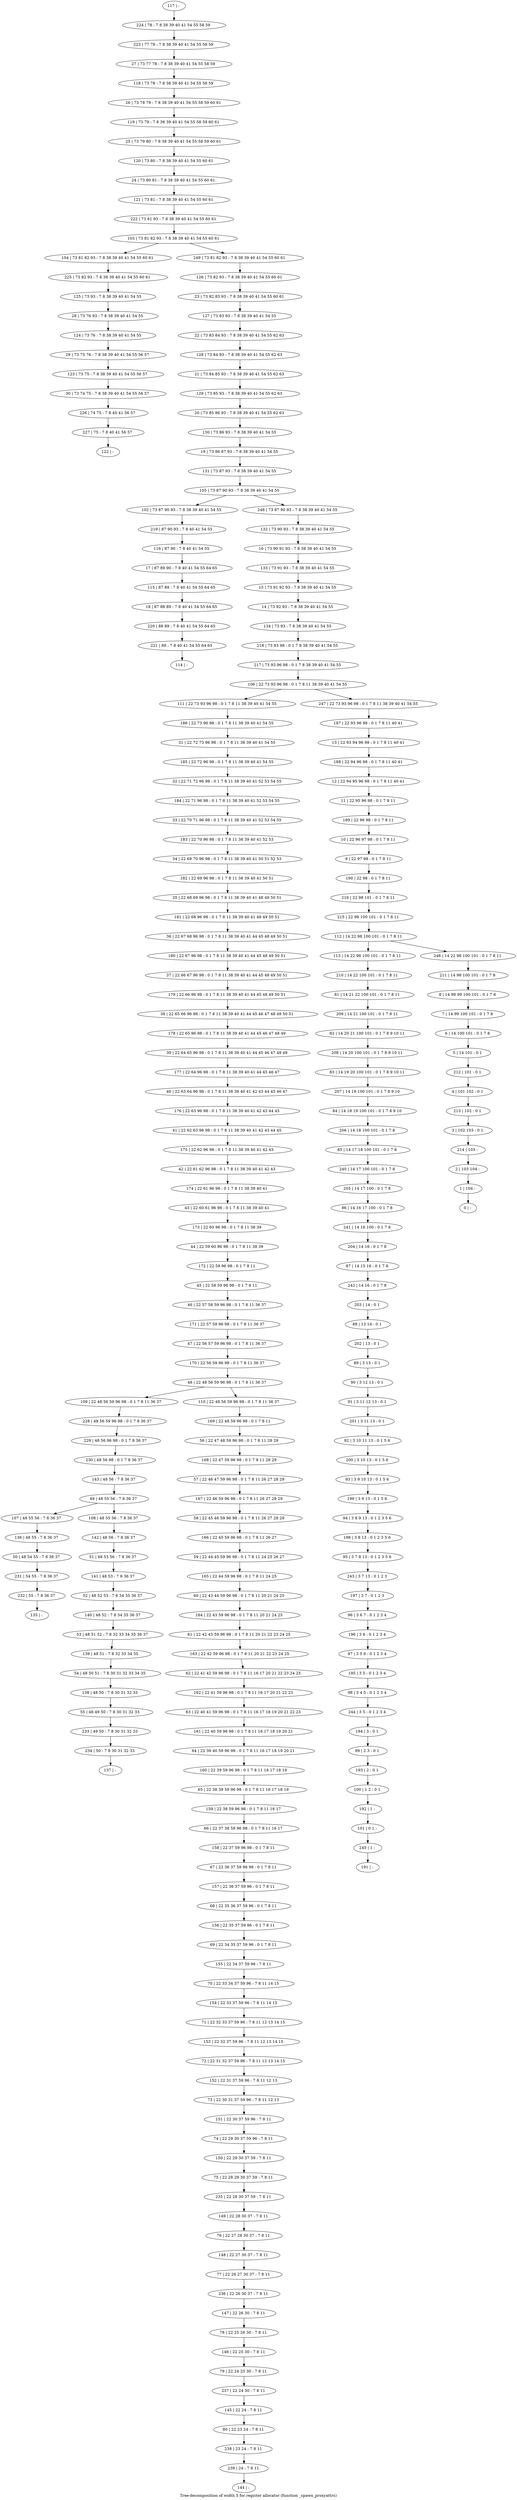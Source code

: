 digraph G {
graph [label="Tree-decomposition of width 5 for register allocator (function _spawn_proxyattrs)"]
0[label="0 | : "];
1[label="1 | 104 : "];
2[label="2 | 103 104 : "];
3[label="3 | 102 103 : 0 1 "];
4[label="4 | 101 102 : 0 1 "];
5[label="5 | 14 101 : 0 1 "];
6[label="6 | 14 100 101 : 0 1 7 8 "];
7[label="7 | 14 99 100 101 : 0 1 7 8 "];
8[label="8 | 14 98 99 100 101 : 0 1 7 8 "];
9[label="9 | 22 97 98 : 0 1 7 8 11 "];
10[label="10 | 22 96 97 98 : 0 1 7 8 11 "];
11[label="11 | 22 95 96 98 : 0 1 7 8 11 "];
12[label="12 | 22 94 95 96 98 : 0 1 7 8 11 40 41 "];
13[label="13 | 22 93 94 96 98 : 0 1 7 8 11 40 41 "];
14[label="14 | 73 92 93 : 7 8 38 39 40 41 54 55 "];
15[label="15 | 73 91 92 93 : 7 8 38 39 40 41 54 55 "];
16[label="16 | 73 90 91 93 : 7 8 38 39 40 41 54 55 "];
17[label="17 | 87 89 90 : 7 8 40 41 54 55 64 65 "];
18[label="18 | 87 88 89 : 7 8 40 41 54 55 64 65 "];
19[label="19 | 73 86 87 93 : 7 8 38 39 40 41 54 55 "];
20[label="20 | 73 85 86 93 : 7 8 38 39 40 41 54 55 62 63 "];
21[label="21 | 73 84 85 93 : 7 8 38 39 40 41 54 55 62 63 "];
22[label="22 | 73 83 84 93 : 7 8 38 39 40 41 54 55 62 63 "];
23[label="23 | 73 82 83 93 : 7 8 38 39 40 41 54 55 60 61 "];
24[label="24 | 73 80 81 : 7 8 38 39 40 41 54 55 60 61 "];
25[label="25 | 73 79 80 : 7 8 38 39 40 41 54 55 58 59 60 61 "];
26[label="26 | 73 78 79 : 7 8 38 39 40 41 54 55 58 59 60 61 "];
27[label="27 | 73 77 78 : 7 8 38 39 40 41 54 55 58 59 "];
28[label="28 | 73 76 93 : 7 8 38 39 40 41 54 55 "];
29[label="29 | 73 75 76 : 7 8 38 39 40 41 54 55 56 57 "];
30[label="30 | 73 74 75 : 7 8 38 39 40 41 54 55 56 57 "];
31[label="31 | 22 72 73 96 98 : 0 1 7 8 11 38 39 40 41 54 55 "];
32[label="32 | 22 71 72 96 98 : 0 1 7 8 11 38 39 40 41 52 53 54 55 "];
33[label="33 | 22 70 71 96 98 : 0 1 7 8 11 38 39 40 41 52 53 54 55 "];
34[label="34 | 22 69 70 96 98 : 0 1 7 8 11 38 39 40 41 50 51 52 53 "];
35[label="35 | 22 68 69 96 98 : 0 1 7 8 11 38 39 40 41 48 49 50 51 "];
36[label="36 | 22 67 68 96 98 : 0 1 7 8 11 38 39 40 41 44 45 48 49 50 51 "];
37[label="37 | 22 66 67 96 98 : 0 1 7 8 11 38 39 40 41 44 45 48 49 50 51 "];
38[label="38 | 22 65 66 96 98 : 0 1 7 8 11 38 39 40 41 44 45 46 47 48 49 50 51 "];
39[label="39 | 22 64 65 96 98 : 0 1 7 8 11 38 39 40 41 44 45 46 47 48 49 "];
40[label="40 | 22 63 64 96 98 : 0 1 7 8 11 38 39 40 41 42 43 44 45 46 47 "];
41[label="41 | 22 62 63 96 98 : 0 1 7 8 11 38 39 40 41 42 43 44 45 "];
42[label="42 | 22 61 62 96 98 : 0 1 7 8 11 38 39 40 41 42 43 "];
43[label="43 | 22 60 61 96 98 : 0 1 7 8 11 38 39 40 41 "];
44[label="44 | 22 59 60 96 98 : 0 1 7 8 11 38 39 "];
45[label="45 | 22 58 59 96 98 : 0 1 7 8 11 "];
46[label="46 | 22 57 58 59 96 98 : 0 1 7 8 11 36 37 "];
47[label="47 | 22 56 57 59 96 98 : 0 1 7 8 11 36 37 "];
48[label="48 | 22 48 56 59 96 98 : 0 1 7 8 11 36 37 "];
49[label="49 | 48 55 56 : 7 8 36 37 "];
50[label="50 | 48 54 55 : 7 8 36 37 "];
51[label="51 | 48 53 56 : 7 8 36 37 "];
52[label="52 | 48 52 53 : 7 8 34 35 36 37 "];
53[label="53 | 48 51 52 : 7 8 32 33 34 35 36 37 "];
54[label="54 | 48 50 51 : 7 8 30 31 32 33 34 35 "];
55[label="55 | 48 49 50 : 7 8 30 31 32 33 "];
56[label="56 | 22 47 48 59 96 98 : 0 1 7 8 11 28 29 "];
57[label="57 | 22 46 47 59 96 98 : 0 1 7 8 11 26 27 28 29 "];
58[label="58 | 22 45 46 59 96 98 : 0 1 7 8 11 26 27 28 29 "];
59[label="59 | 22 44 45 59 96 98 : 0 1 7 8 11 24 25 26 27 "];
60[label="60 | 22 43 44 59 96 98 : 0 1 7 8 11 20 21 24 25 "];
61[label="61 | 22 42 43 59 96 98 : 0 1 7 8 11 20 21 22 23 24 25 "];
62[label="62 | 22 41 42 59 96 98 : 0 1 7 8 11 16 17 20 21 22 23 24 25 "];
63[label="63 | 22 40 41 59 96 98 : 0 1 7 8 11 16 17 18 19 20 21 22 23 "];
64[label="64 | 22 39 40 59 96 98 : 0 1 7 8 11 16 17 18 19 20 21 "];
65[label="65 | 22 38 39 59 96 98 : 0 1 7 8 11 16 17 18 19 "];
66[label="66 | 22 37 38 59 96 98 : 0 1 7 8 11 16 17 "];
67[label="67 | 22 36 37 59 96 98 : 0 1 7 8 11 "];
68[label="68 | 22 35 36 37 59 96 : 0 1 7 8 11 "];
69[label="69 | 22 34 35 37 59 96 : 0 1 7 8 11 "];
70[label="70 | 22 33 34 37 59 96 : 7 8 11 14 15 "];
71[label="71 | 22 32 33 37 59 96 : 7 8 11 12 13 14 15 "];
72[label="72 | 22 31 32 37 59 96 : 7 8 11 12 13 14 15 "];
73[label="73 | 22 30 31 37 59 96 : 7 8 11 12 13 "];
74[label="74 | 22 29 30 37 59 96 : 7 8 11 "];
75[label="75 | 22 28 29 30 37 59 : 7 8 11 "];
76[label="76 | 22 27 28 30 37 : 7 8 11 "];
77[label="77 | 22 26 27 30 37 : 7 8 11 "];
78[label="78 | 22 25 26 30 : 7 8 11 "];
79[label="79 | 22 24 25 30 : 7 8 11 "];
80[label="80 | 22 23 24 : 7 8 11 "];
81[label="81 | 14 21 22 100 101 : 0 1 7 8 11 "];
82[label="82 | 14 20 21 100 101 : 0 1 7 8 9 10 11 "];
83[label="83 | 14 19 20 100 101 : 0 1 7 8 9 10 11 "];
84[label="84 | 14 18 19 100 101 : 0 1 7 8 9 10 "];
85[label="85 | 14 17 18 100 101 : 0 1 7 8 "];
86[label="86 | 14 16 17 100 : 0 1 7 8 "];
87[label="87 | 14 15 16 : 0 1 7 8 "];
88[label="88 | 13 14 : 0 1 "];
89[label="89 | 3 13 : 0 1 "];
90[label="90 | 3 12 13 : 0 1 "];
91[label="91 | 3 11 12 13 : 0 1 "];
92[label="92 | 3 10 11 13 : 0 1 5 6 "];
93[label="93 | 3 9 10 13 : 0 1 5 6 "];
94[label="94 | 3 8 9 13 : 0 1 2 3 5 6 "];
95[label="95 | 3 7 8 13 : 0 1 2 3 5 6 "];
96[label="96 | 3 6 7 : 0 1 2 3 4 "];
97[label="97 | 3 5 6 : 0 1 2 3 4 "];
98[label="98 | 3 4 5 : 0 1 2 3 4 "];
99[label="99 | 2 3 : 0 1 "];
100[label="100 | 1 2 : 0 1 "];
101[label="101 | 0 1 : "];
102[label="102 | 73 87 90 93 : 7 8 38 39 40 41 54 55 "];
103[label="103 | 73 81 82 93 : 7 8 38 39 40 41 54 55 60 61 "];
104[label="104 | 73 81 82 93 : 7 8 38 39 40 41 54 55 60 61 "];
105[label="105 | 73 87 90 93 : 7 8 38 39 40 41 54 55 "];
106[label="106 | 22 73 93 96 98 : 0 1 7 8 11 38 39 40 41 54 55 "];
107[label="107 | 48 55 56 : 7 8 36 37 "];
108[label="108 | 48 55 56 : 7 8 36 37 "];
109[label="109 | 22 48 56 59 96 98 : 0 1 7 8 11 36 37 "];
110[label="110 | 22 48 56 59 96 98 : 0 1 7 8 11 36 37 "];
111[label="111 | 22 73 93 96 98 : 0 1 7 8 11 38 39 40 41 54 55 "];
112[label="112 | 14 22 98 100 101 : 0 1 7 8 11 "];
113[label="113 | 14 22 98 100 101 : 0 1 7 8 11 "];
114[label="114 | : "];
115[label="115 | 87 89 : 7 8 40 41 54 55 64 65 "];
116[label="116 | 87 90 : 7 8 40 41 54 55 "];
117[label="117 | : "];
118[label="118 | 73 78 : 7 8 38 39 40 41 54 55 58 59 "];
119[label="119 | 73 79 : 7 8 38 39 40 41 54 55 58 59 60 61 "];
120[label="120 | 73 80 : 7 8 38 39 40 41 54 55 60 61 "];
121[label="121 | 73 81 : 7 8 38 39 40 41 54 55 60 61 "];
122[label="122 | : "];
123[label="123 | 73 75 : 7 8 38 39 40 41 54 55 56 57 "];
124[label="124 | 73 76 : 7 8 38 39 40 41 54 55 "];
125[label="125 | 73 93 : 7 8 38 39 40 41 54 55 "];
126[label="126 | 73 82 93 : 7 8 38 39 40 41 54 55 60 61 "];
127[label="127 | 73 83 93 : 7 8 38 39 40 41 54 55 "];
128[label="128 | 73 84 93 : 7 8 38 39 40 41 54 55 62 63 "];
129[label="129 | 73 85 93 : 7 8 38 39 40 41 54 55 62 63 "];
130[label="130 | 73 86 93 : 7 8 38 39 40 41 54 55 "];
131[label="131 | 73 87 93 : 7 8 38 39 40 41 54 55 "];
132[label="132 | 73 90 93 : 7 8 38 39 40 41 54 55 "];
133[label="133 | 73 91 93 : 7 8 38 39 40 41 54 55 "];
134[label="134 | 73 93 : 7 8 38 39 40 41 54 55 "];
135[label="135 | : "];
136[label="136 | 48 55 : 7 8 36 37 "];
137[label="137 | : "];
138[label="138 | 48 50 : 7 8 30 31 32 33 "];
139[label="139 | 48 51 : 7 8 32 33 34 35 "];
140[label="140 | 48 52 : 7 8 34 35 36 37 "];
141[label="141 | 48 53 : 7 8 36 37 "];
142[label="142 | 48 56 : 7 8 36 37 "];
143[label="143 | 48 56 : 7 8 36 37 "];
144[label="144 | : "];
145[label="145 | 22 24 : 7 8 11 "];
146[label="146 | 22 25 30 : 7 8 11 "];
147[label="147 | 22 26 30 : 7 8 11 "];
148[label="148 | 22 27 30 37 : 7 8 11 "];
149[label="149 | 22 28 30 37 : 7 8 11 "];
150[label="150 | 22 29 30 37 59 : 7 8 11 "];
151[label="151 | 22 30 37 59 96 : 7 8 11 "];
152[label="152 | 22 31 37 59 96 : 7 8 11 12 13 "];
153[label="153 | 22 32 37 59 96 : 7 8 11 12 13 14 15 "];
154[label="154 | 22 33 37 59 96 : 7 8 11 14 15 "];
155[label="155 | 22 34 37 59 96 : 7 8 11 "];
156[label="156 | 22 35 37 59 96 : 0 1 7 8 11 "];
157[label="157 | 22 36 37 59 96 : 0 1 7 8 11 "];
158[label="158 | 22 37 59 96 98 : 0 1 7 8 11 "];
159[label="159 | 22 38 59 96 98 : 0 1 7 8 11 16 17 "];
160[label="160 | 22 39 59 96 98 : 0 1 7 8 11 16 17 18 19 "];
161[label="161 | 22 40 59 96 98 : 0 1 7 8 11 16 17 18 19 20 21 "];
162[label="162 | 22 41 59 96 98 : 0 1 7 8 11 16 17 20 21 22 23 "];
163[label="163 | 22 42 59 96 98 : 0 1 7 8 11 20 21 22 23 24 25 "];
164[label="164 | 22 43 59 96 98 : 0 1 7 8 11 20 21 24 25 "];
165[label="165 | 22 44 59 96 98 : 0 1 7 8 11 24 25 "];
166[label="166 | 22 45 59 96 98 : 0 1 7 8 11 26 27 "];
167[label="167 | 22 46 59 96 98 : 0 1 7 8 11 26 27 28 29 "];
168[label="168 | 22 47 59 96 98 : 0 1 7 8 11 28 29 "];
169[label="169 | 22 48 59 96 98 : 0 1 7 8 11 "];
170[label="170 | 22 56 59 96 98 : 0 1 7 8 11 36 37 "];
171[label="171 | 22 57 59 96 98 : 0 1 7 8 11 36 37 "];
172[label="172 | 22 59 96 98 : 0 1 7 8 11 "];
173[label="173 | 22 60 96 98 : 0 1 7 8 11 38 39 "];
174[label="174 | 22 61 96 98 : 0 1 7 8 11 38 39 40 41 "];
175[label="175 | 22 62 96 98 : 0 1 7 8 11 38 39 40 41 42 43 "];
176[label="176 | 22 63 96 98 : 0 1 7 8 11 38 39 40 41 42 43 44 45 "];
177[label="177 | 22 64 96 98 : 0 1 7 8 11 38 39 40 41 44 45 46 47 "];
178[label="178 | 22 65 96 98 : 0 1 7 8 11 38 39 40 41 44 45 46 47 48 49 "];
179[label="179 | 22 66 96 98 : 0 1 7 8 11 38 39 40 41 44 45 48 49 50 51 "];
180[label="180 | 22 67 96 98 : 0 1 7 8 11 38 39 40 41 44 45 48 49 50 51 "];
181[label="181 | 22 68 96 98 : 0 1 7 8 11 38 39 40 41 48 49 50 51 "];
182[label="182 | 22 69 96 98 : 0 1 7 8 11 38 39 40 41 50 51 "];
183[label="183 | 22 70 96 98 : 0 1 7 8 11 38 39 40 41 52 53 "];
184[label="184 | 22 71 96 98 : 0 1 7 8 11 38 39 40 41 52 53 54 55 "];
185[label="185 | 22 72 96 98 : 0 1 7 8 11 38 39 40 41 54 55 "];
186[label="186 | 22 73 96 98 : 0 1 7 8 11 38 39 40 41 54 55 "];
187[label="187 | 22 93 96 98 : 0 1 7 8 11 40 41 "];
188[label="188 | 22 94 96 98 : 0 1 7 8 11 40 41 "];
189[label="189 | 22 96 98 : 0 1 7 8 11 "];
190[label="190 | 22 98 : 0 1 7 8 11 "];
191[label="191 | : "];
192[label="192 | 1 : "];
193[label="193 | 2 : 0 1 "];
194[label="194 | 3 : 0 1 "];
195[label="195 | 3 5 : 0 1 2 3 4 "];
196[label="196 | 3 6 : 0 1 2 3 4 "];
197[label="197 | 3 7 : 0 1 2 3 "];
198[label="198 | 3 8 13 : 0 1 2 3 5 6 "];
199[label="199 | 3 9 13 : 0 1 5 6 "];
200[label="200 | 3 10 13 : 0 1 5 6 "];
201[label="201 | 3 11 13 : 0 1 "];
202[label="202 | 13 : 0 1 "];
203[label="203 | 14 : 0 1 "];
204[label="204 | 14 16 : 0 1 7 8 "];
205[label="205 | 14 17 100 : 0 1 7 8 "];
206[label="206 | 14 18 100 101 : 0 1 7 8 "];
207[label="207 | 14 19 100 101 : 0 1 7 8 9 10 "];
208[label="208 | 14 20 100 101 : 0 1 7 8 9 10 11 "];
209[label="209 | 14 21 100 101 : 0 1 7 8 11 "];
210[label="210 | 14 22 100 101 : 0 1 7 8 11 "];
211[label="211 | 14 98 100 101 : 0 1 7 8 "];
212[label="212 | 101 : 0 1 "];
213[label="213 | 102 : 0 1 "];
214[label="214 | 103 : "];
215[label="215 | 22 98 100 101 : 0 1 7 8 11 "];
216[label="216 | 22 98 101 : 0 1 7 8 11 "];
217[label="217 | 73 93 96 98 : 0 1 7 8 38 39 40 41 54 55 "];
218[label="218 | 73 93 98 : 0 1 7 8 38 39 40 41 54 55 "];
219[label="219 | 87 90 93 : 7 8 40 41 54 55 "];
220[label="220 | 88 89 : 7 8 40 41 54 55 64 65 "];
221[label="221 | 89 : 7 8 40 41 54 55 64 65 "];
222[label="222 | 73 81 93 : 7 8 38 39 40 41 54 55 60 61 "];
223[label="223 | 77 78 : 7 8 38 39 40 41 54 55 58 59 "];
224[label="224 | 78 : 7 8 38 39 40 41 54 55 58 59 "];
225[label="225 | 73 82 93 : 7 8 38 39 40 41 54 55 60 61 "];
226[label="226 | 74 75 : 7 8 40 41 56 57 "];
227[label="227 | 75 : 7 8 40 41 56 57 "];
228[label="228 | 48 56 59 96 98 : 0 1 7 8 36 37 "];
229[label="229 | 48 56 96 98 : 0 1 7 8 36 37 "];
230[label="230 | 48 56 98 : 0 1 7 8 36 37 "];
231[label="231 | 54 55 : 7 8 36 37 "];
232[label="232 | 55 : 7 8 36 37 "];
233[label="233 | 49 50 : 7 8 30 31 32 33 "];
234[label="234 | 50 : 7 8 30 31 32 33 "];
235[label="235 | 22 28 30 37 59 : 7 8 11 "];
236[label="236 | 22 26 30 37 : 7 8 11 "];
237[label="237 | 22 24 30 : 7 8 11 "];
238[label="238 | 23 24 : 7 8 11 "];
239[label="239 | 24 : 7 8 11 "];
240[label="240 | 14 17 100 101 : 0 1 7 8 "];
241[label="241 | 14 16 100 : 0 1 7 8 "];
242[label="242 | 14 16 : 0 1 7 8 "];
243[label="243 | 3 7 13 : 0 1 2 3 "];
244[label="244 | 3 5 : 0 1 2 3 4 "];
245[label="245 | 1 : "];
246[label="246 | 14 22 98 100 101 : 0 1 7 8 11 "];
247[label="247 | 22 73 93 96 98 : 0 1 7 8 11 38 39 40 41 54 55 "];
248[label="248 | 73 87 90 93 : 7 8 38 39 40 41 54 55 "];
249[label="249 | 73 81 82 93 : 7 8 38 39 40 41 54 55 60 61 "];
45->46 ;
89->90 ;
90->91 ;
49->107 ;
49->108 ;
48->109 ;
48->110 ;
115->18 ;
17->115 ;
116->17 ;
123->30 ;
29->123 ;
124->29 ;
28->124 ;
125->28 ;
136->50 ;
107->136 ;
138->55 ;
54->138 ;
139->54 ;
53->139 ;
140->53 ;
52->140 ;
141->52 ;
51->141 ;
142->51 ;
108->142 ;
143->49 ;
145->80 ;
146->79 ;
78->146 ;
147->78 ;
148->77 ;
76->148 ;
149->76 ;
150->75 ;
74->150 ;
151->74 ;
73->151 ;
152->73 ;
72->152 ;
153->72 ;
71->153 ;
154->71 ;
70->154 ;
155->70 ;
69->155 ;
156->69 ;
68->156 ;
157->68 ;
67->157 ;
158->67 ;
66->158 ;
159->66 ;
65->159 ;
160->65 ;
64->160 ;
161->64 ;
63->161 ;
162->63 ;
62->162 ;
163->62 ;
61->163 ;
164->61 ;
60->164 ;
165->60 ;
59->165 ;
166->59 ;
58->166 ;
167->58 ;
57->167 ;
168->57 ;
56->168 ;
169->56 ;
110->169 ;
170->48 ;
47->170 ;
171->47 ;
46->171 ;
172->45 ;
44->172 ;
173->44 ;
43->173 ;
174->43 ;
42->174 ;
175->42 ;
41->175 ;
176->41 ;
40->176 ;
177->40 ;
39->177 ;
178->39 ;
38->178 ;
179->38 ;
37->179 ;
180->37 ;
36->180 ;
181->36 ;
35->181 ;
182->35 ;
34->182 ;
183->34 ;
33->183 ;
184->33 ;
32->184 ;
185->32 ;
31->185 ;
186->31 ;
111->186 ;
192->101 ;
100->192 ;
193->100 ;
99->193 ;
194->99 ;
195->98 ;
97->195 ;
196->97 ;
96->196 ;
197->96 ;
198->95 ;
94->198 ;
199->94 ;
93->199 ;
200->93 ;
92->200 ;
201->92 ;
91->201 ;
202->89 ;
88->202 ;
203->88 ;
204->87 ;
205->86 ;
206->85 ;
84->206 ;
207->84 ;
83->207 ;
208->83 ;
82->208 ;
209->82 ;
81->209 ;
210->81 ;
113->210 ;
219->116 ;
102->219 ;
18->220 ;
221->114 ;
220->221 ;
225->125 ;
104->225 ;
30->226 ;
227->122 ;
226->227 ;
109->228 ;
228->229 ;
230->143 ;
229->230 ;
50->231 ;
232->135 ;
231->232 ;
55->233 ;
234->137 ;
233->234 ;
235->149 ;
75->235 ;
236->147 ;
77->236 ;
237->145 ;
79->237 ;
80->238 ;
239->144 ;
238->239 ;
240->205 ;
85->240 ;
241->204 ;
86->241 ;
242->203 ;
87->242 ;
243->197 ;
95->243 ;
244->194 ;
98->244 ;
245->191 ;
101->245 ;
117->224 ;
224->223 ;
223->27 ;
27->118 ;
118->26 ;
26->119 ;
119->25 ;
25->120 ;
120->24 ;
24->121 ;
121->222 ;
222->103 ;
126->23 ;
23->127 ;
127->22 ;
22->128 ;
128->21 ;
21->129 ;
129->20 ;
20->130 ;
130->19 ;
19->131 ;
131->105 ;
132->16 ;
16->133 ;
133->15 ;
15->14 ;
14->134 ;
134->218 ;
218->217 ;
217->106 ;
187->13 ;
13->188 ;
188->12 ;
12->11 ;
11->189 ;
189->10 ;
10->9 ;
9->190 ;
190->216 ;
216->215 ;
215->112 ;
211->8 ;
8->7 ;
7->6 ;
6->5 ;
5->212 ;
212->4 ;
4->213 ;
213->3 ;
3->214 ;
214->2 ;
2->1 ;
1->0 ;
246->211 ;
247->187 ;
248->132 ;
249->126 ;
112->113 ;
112->246 ;
106->111 ;
106->247 ;
105->102 ;
105->248 ;
103->104 ;
103->249 ;
}
